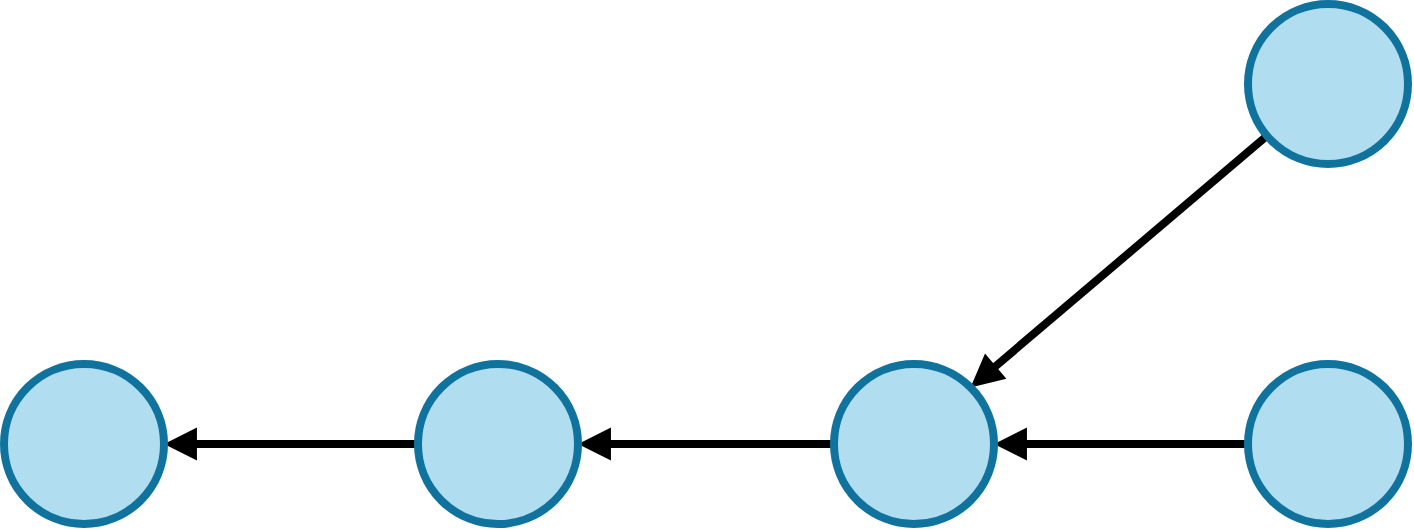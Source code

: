 <mxfile>
    <diagram id="vQ8OvbOSdODA9f_YqamD" name="Page-1">
        <mxGraphModel dx="1129" dy="991" grid="1" gridSize="10" guides="1" tooltips="1" connect="1" arrows="1" fold="1" page="1" pageScale="1" pageWidth="850" pageHeight="1100" math="0" shadow="0">
            <root>
                <mxCell id="0"/>
                <mxCell id="1" parent="0"/>
                <mxCell id="8" style="edgeStyle=none;html=1;entryX=1;entryY=0;entryDx=0;entryDy=0;strokeWidth=4;endArrow=block;endFill=1;" edge="1" parent="1" source="2" target="4">
                    <mxGeometry relative="1" as="geometry"/>
                </mxCell>
                <mxCell id="2" value="" style="ellipse;whiteSpace=wrap;html=1;aspect=fixed;fillColor=#b1ddf0;strokeColor=#10739e;strokeWidth=4;" vertex="1" parent="1">
                    <mxGeometry x="910" y="60" width="80" height="80" as="geometry"/>
                </mxCell>
                <mxCell id="9" style="edgeStyle=none;html=1;entryX=1;entryY=0.5;entryDx=0;entryDy=0;strokeWidth=4;endArrow=block;endFill=1;" edge="1" parent="1" source="3" target="4">
                    <mxGeometry relative="1" as="geometry"/>
                </mxCell>
                <mxCell id="3" value="" style="ellipse;whiteSpace=wrap;html=1;aspect=fixed;fillColor=#b1ddf0;strokeColor=#10739e;strokeWidth=4;" vertex="1" parent="1">
                    <mxGeometry x="910" y="240" width="80" height="80" as="geometry"/>
                </mxCell>
                <mxCell id="10" style="edgeStyle=none;html=1;strokeWidth=4;endArrow=block;endFill=1;" edge="1" parent="1" source="4" target="5">
                    <mxGeometry relative="1" as="geometry"/>
                </mxCell>
                <mxCell id="4" value="" style="ellipse;whiteSpace=wrap;html=1;aspect=fixed;fillColor=#b1ddf0;strokeColor=#10739e;strokeWidth=4;" vertex="1" parent="1">
                    <mxGeometry x="703" y="240" width="80" height="80" as="geometry"/>
                </mxCell>
                <mxCell id="11" style="edgeStyle=none;html=1;strokeWidth=4;endArrow=block;endFill=1;rounded=1;" edge="1" parent="1" source="5" target="6">
                    <mxGeometry relative="1" as="geometry"/>
                </mxCell>
                <mxCell id="5" value="" style="ellipse;whiteSpace=wrap;html=1;aspect=fixed;fillColor=#b1ddf0;strokeColor=#10739e;strokeWidth=4;" vertex="1" parent="1">
                    <mxGeometry x="495" y="240" width="80" height="80" as="geometry"/>
                </mxCell>
                <mxCell id="6" value="" style="ellipse;whiteSpace=wrap;html=1;aspect=fixed;fillColor=#b1ddf0;strokeColor=#10739e;strokeWidth=4;" vertex="1" parent="1">
                    <mxGeometry x="288" y="240" width="80" height="80" as="geometry"/>
                </mxCell>
            </root>
        </mxGraphModel>
    </diagram>
</mxfile>